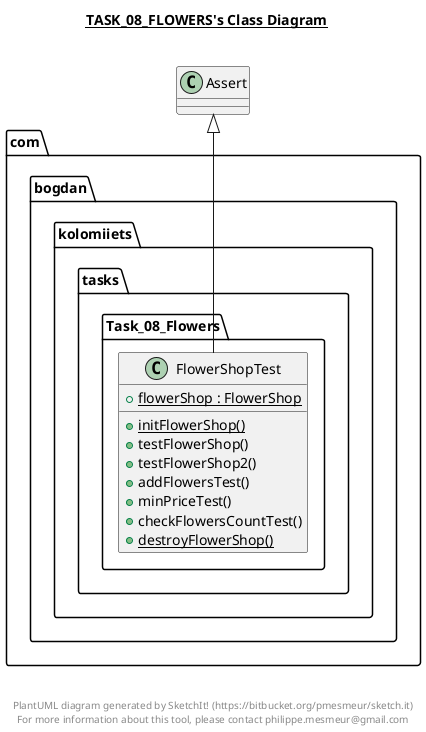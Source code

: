 @startuml

title __TASK_08_FLOWERS's Class Diagram__\n

  package com.bogdan.kolomiiets.tasks {
    package com.bogdan.kolomiiets.tasks.Task_08_Flowers {
      class FlowerShopTest {
          {static} + flowerShop : FlowerShop
          {static} + initFlowerShop()
          + testFlowerShop()
          + testFlowerShop2()
          + addFlowersTest()
          + minPriceTest()
          + checkFlowersCountTest()
          {static} + destroyFlowerShop()
      }
    }
  }
  

  FlowerShopTest -up-|> Assert


right footer


PlantUML diagram generated by SketchIt! (https://bitbucket.org/pmesmeur/sketch.it)
For more information about this tool, please contact philippe.mesmeur@gmail.com
endfooter

@enduml
